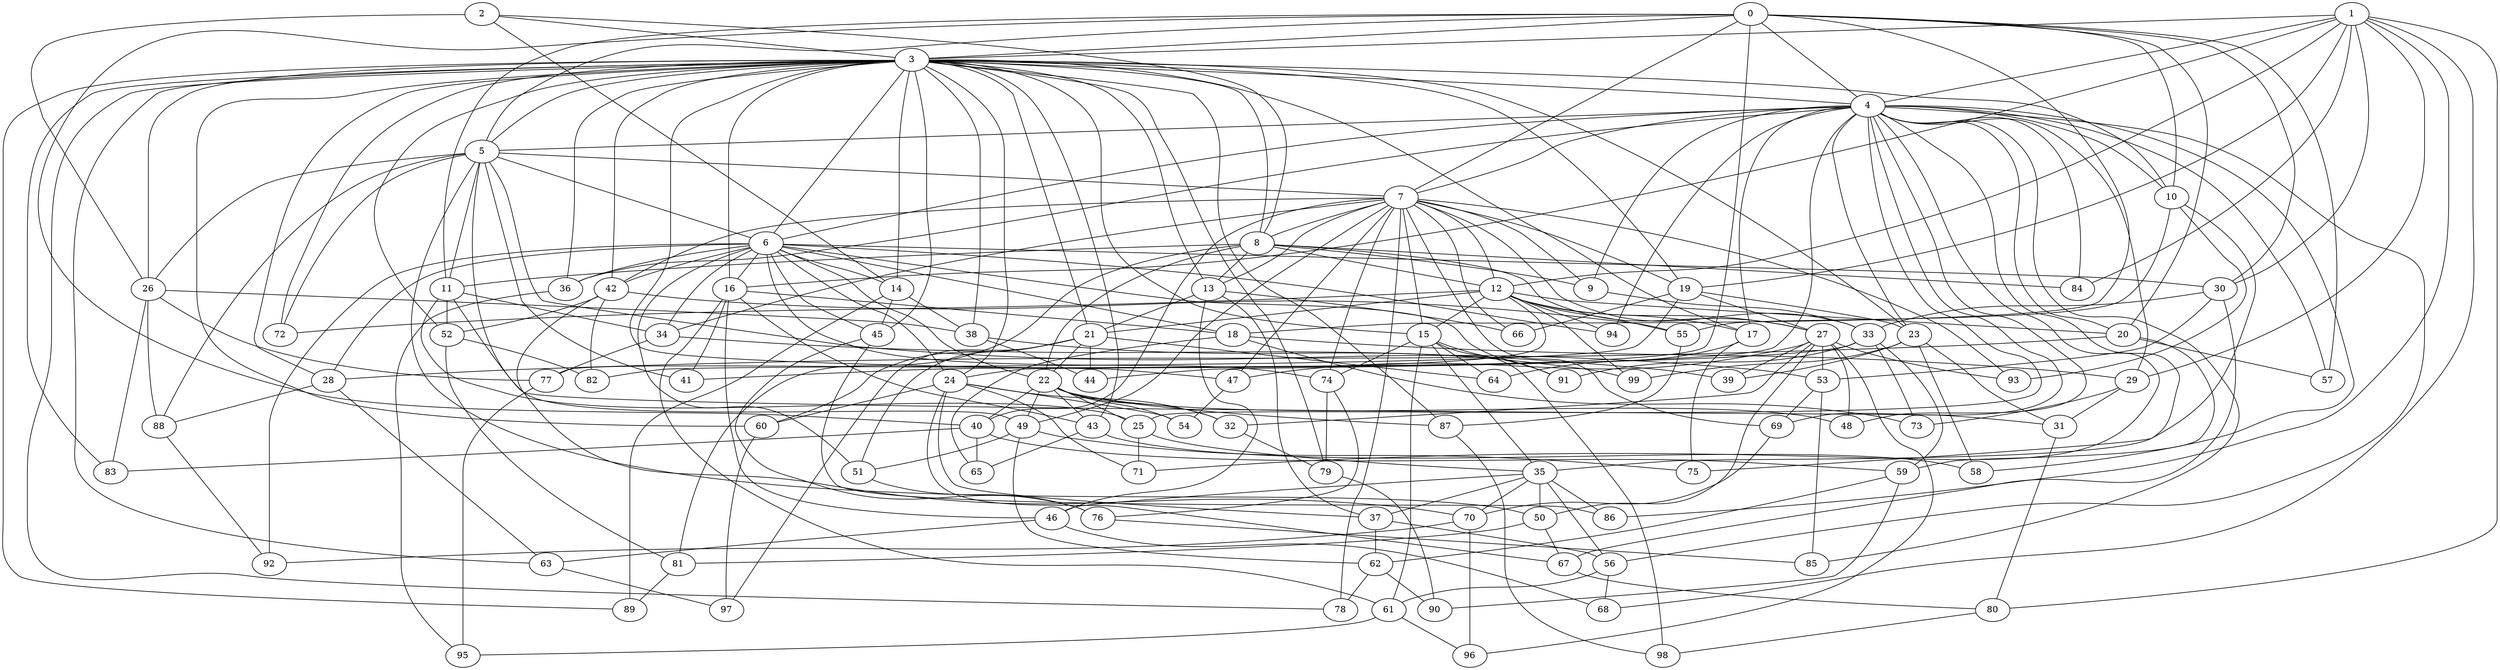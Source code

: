 strict graph "barabasi_albert_graph(100,3)" {
0;
1;
2;
3;
4;
5;
6;
7;
8;
9;
10;
11;
12;
13;
14;
15;
16;
17;
18;
19;
20;
21;
22;
23;
24;
25;
26;
27;
28;
29;
30;
31;
32;
33;
34;
35;
36;
37;
38;
39;
40;
41;
42;
43;
44;
45;
46;
47;
48;
49;
50;
51;
52;
53;
54;
55;
56;
57;
58;
59;
60;
61;
62;
63;
64;
65;
66;
67;
68;
69;
70;
71;
72;
73;
74;
75;
76;
77;
78;
79;
80;
81;
82;
83;
84;
85;
86;
87;
88;
89;
90;
91;
92;
93;
94;
95;
96;
97;
98;
99;
0 -- 3  [is_available=True, prob="0.353692035718"];
0 -- 4  [is_available=True, prob="0.820473157103"];
0 -- 5  [is_available=True, prob="0.239355552521"];
0 -- 7  [is_available=True, prob="0.876767616951"];
0 -- 40  [is_available=True, prob="0.33400037649"];
0 -- 10  [is_available=True, prob="0.713434480933"];
0 -- 11  [is_available=True, prob="1.0"];
0 -- 18  [is_available=True, prob="0.917041112291"];
0 -- 20  [is_available=True, prob="0.043168856378"];
0 -- 24  [is_available=True, prob="0.631572242409"];
0 -- 57  [is_available=True, prob="0.462092977515"];
0 -- 30  [is_available=True, prob="0.200813213759"];
1 -- 80  [is_available=True, prob="1.0"];
1 -- 3  [is_available=True, prob="0.719840166079"];
1 -- 4  [is_available=True, prob="0.535914351716"];
1 -- 12  [is_available=True, prob="1.0"];
1 -- 16  [is_available=True, prob="0.802940424644"];
1 -- 19  [is_available=True, prob="0.461748156524"];
1 -- 84  [is_available=True, prob="0.794121440274"];
1 -- 86  [is_available=True, prob="0.749256099445"];
1 -- 68  [is_available=True, prob="0.859049168193"];
1 -- 29  [is_available=True, prob="0.38056667757"];
1 -- 30  [is_available=True, prob="0.340649315112"];
2 -- 8  [is_available=True, prob="0.107736164192"];
2 -- 26  [is_available=True, prob="1.0"];
2 -- 3  [is_available=True, prob="0.868020273428"];
2 -- 14  [is_available=True, prob="0.228542050949"];
3 -- 4  [is_available=True, prob="0.431556492768"];
3 -- 5  [is_available=True, prob="0.811700890086"];
3 -- 6  [is_available=True, prob="0.323666783009"];
3 -- 8  [is_available=True, prob="0.833159297012"];
3 -- 10  [is_available=True, prob="0.286820700565"];
3 -- 13  [is_available=True, prob="0.389265970315"];
3 -- 14  [is_available=True, prob="0.658665550821"];
3 -- 15  [is_available=True, prob="1.0"];
3 -- 16  [is_available=True, prob="0.759183089714"];
3 -- 17  [is_available=True, prob="0.526439498907"];
3 -- 19  [is_available=True, prob="0.760550629298"];
3 -- 21  [is_available=True, prob="0.374674273664"];
3 -- 23  [is_available=True, prob="0.383323380355"];
3 -- 24  [is_available=True, prob="0.996349767717"];
3 -- 26  [is_available=True, prob="0.0939554709791"];
3 -- 28  [is_available=True, prob="1.0"];
3 -- 36  [is_available=True, prob="1.0"];
3 -- 38  [is_available=True, prob="0.338452268993"];
3 -- 42  [is_available=True, prob="0.621436871962"];
3 -- 43  [is_available=True, prob="0.447967197827"];
3 -- 45  [is_available=True, prob="0.721804853637"];
3 -- 47  [is_available=True, prob="1.0"];
3 -- 52  [is_available=True, prob="0.201407168284"];
3 -- 60  [is_available=True, prob="0.710967103605"];
3 -- 63  [is_available=True, prob="0.498353540373"];
3 -- 72  [is_available=True, prob="0.369434158101"];
3 -- 78  [is_available=True, prob="0.526249123718"];
3 -- 79  [is_available=True, prob="0.277549335345"];
3 -- 83  [is_available=True, prob="0.544492277269"];
3 -- 87  [is_available=True, prob="1.0"];
3 -- 89  [is_available=True, prob="0.726371246402"];
4 -- 5  [is_available=True, prob="0.00967006784767"];
4 -- 6  [is_available=True, prob="0.737973192955"];
4 -- 7  [is_available=True, prob="0.456699420477"];
4 -- 9  [is_available=True, prob="0.798939993026"];
4 -- 10  [is_available=True, prob="0.091205823124"];
4 -- 17  [is_available=True, prob="0.00210064231097"];
4 -- 20  [is_available=True, prob="1.0"];
4 -- 23  [is_available=True, prob="1.0"];
4 -- 25  [is_available=True, prob="0.229218921128"];
4 -- 29  [is_available=True, prob="1.0"];
4 -- 36  [is_available=True, prob="0.35586225934"];
4 -- 44  [is_available=True, prob="1.0"];
4 -- 48  [is_available=True, prob="0.381612168761"];
4 -- 56  [is_available=True, prob="1.0"];
4 -- 57  [is_available=True, prob="1.0"];
4 -- 58  [is_available=True, prob="0.0569116334971"];
4 -- 69  [is_available=True, prob="1.0"];
4 -- 71  [is_available=True, prob="0.255297165873"];
4 -- 75  [is_available=True, prob="0.524254578397"];
4 -- 84  [is_available=True, prob="0.757732715928"];
4 -- 85  [is_available=True, prob="0.255172624465"];
4 -- 94  [is_available=True, prob="0.537571975228"];
5 -- 6  [is_available=True, prob="1.0"];
5 -- 7  [is_available=True, prob="1.0"];
5 -- 72  [is_available=True, prob="1.0"];
5 -- 41  [is_available=True, prob="0.934990578129"];
5 -- 11  [is_available=True, prob="0.0424901926225"];
5 -- 49  [is_available=True, prob="0.75952192767"];
5 -- 50  [is_available=True, prob="1.0"];
5 -- 53  [is_available=True, prob="0.680628596914"];
5 -- 88  [is_available=True, prob="0.0198394993416"];
5 -- 26  [is_available=True, prob="0.00263648369693"];
6 -- 34  [is_available=True, prob="0.230784895122"];
6 -- 92  [is_available=True, prob="0.787914389435"];
6 -- 42  [is_available=True, prob="0.287799116525"];
6 -- 45  [is_available=True, prob="0.906833919223"];
6 -- 14  [is_available=True, prob="0.221460024854"];
6 -- 16  [is_available=True, prob="1.0"];
6 -- 18  [is_available=True, prob="1.0"];
6 -- 51  [is_available=True, prob="0.420751268053"];
6 -- 94  [is_available=True, prob="0.402455371384"];
6 -- 22  [is_available=True, prob="0.379781308281"];
6 -- 24  [is_available=True, prob="0.388312422104"];
6 -- 36  [is_available=True, prob="1.0"];
6 -- 91  [is_available=True, prob="0.691973572262"];
6 -- 28  [is_available=True, prob="0.841767867363"];
6 -- 74  [is_available=True, prob="1.0"];
6 -- 30  [is_available=True, prob="0.28629059935"];
7 -- 33  [is_available=True, prob="0.0227887589009"];
7 -- 34  [is_available=True, prob="1.0"];
7 -- 93  [is_available=True, prob="1.0"];
7 -- 49  [is_available=True, prob="1.0"];
7 -- 8  [is_available=True, prob="0.0754946847756"];
7 -- 9  [is_available=True, prob="0.00704868817557"];
7 -- 42  [is_available=True, prob="0.679751076828"];
7 -- 12  [is_available=True, prob="1.0"];
7 -- 13  [is_available=True, prob="1.0"];
7 -- 78  [is_available=True, prob="0.841035494235"];
7 -- 15  [is_available=True, prob="0.745576693492"];
7 -- 40  [is_available=True, prob="1.0"];
7 -- 19  [is_available=True, prob="0.174119815223"];
7 -- 66  [is_available=True, prob="0.374504503051"];
7 -- 47  [is_available=True, prob="0.922674189604"];
7 -- 74  [is_available=True, prob="1.0"];
7 -- 69  [is_available=True, prob="1.0"];
8 -- 9  [is_available=True, prob="0.255324252029"];
8 -- 11  [is_available=True, prob="0.0584296023078"];
8 -- 12  [is_available=True, prob="0.125948356418"];
8 -- 13  [is_available=True, prob="0.206884824598"];
8 -- 81  [is_available=True, prob="1.0"];
8 -- 84  [is_available=True, prob="0.612914261474"];
8 -- 22  [is_available=True, prob="0.763025145037"];
8 -- 27  [is_available=True, prob="0.170612295746"];
9 -- 33  [is_available=True, prob="0.565003050866"];
10 -- 35  [is_available=True, prob="1.0"];
10 -- 55  [is_available=True, prob="0.0428562520843"];
10 -- 93  [is_available=True, prob="0.878728425055"];
11 -- 34  [is_available=True, prob="0.0022891287645"];
11 -- 52  [is_available=True, prob="1.0"];
11 -- 25  [is_available=True, prob="0.750269682663"];
11 -- 31  [is_available=True, prob="0.0978714646953"];
12 -- 99  [is_available=True, prob="1.0"];
12 -- 77  [is_available=True, prob="0.275059102969"];
12 -- 15  [is_available=True, prob="1.0"];
12 -- 17  [is_available=True, prob="0.829982436264"];
12 -- 20  [is_available=True, prob="0.594412172933"];
12 -- 21  [is_available=True, prob="0.583734498244"];
12 -- 55  [is_available=True, prob="1.0"];
12 -- 72  [is_available=True, prob="1.0"];
12 -- 27  [is_available=True, prob="1.0"];
12 -- 94  [is_available=True, prob="1.0"];
13 -- 66  [is_available=True, prob="0.995191515192"];
13 -- 37  [is_available=True, prob="1.0"];
13 -- 46  [is_available=True, prob="1.0"];
13 -- 21  [is_available=True, prob="0.487102846755"];
14 -- 38  [is_available=True, prob="0.378207932265"];
14 -- 45  [is_available=True, prob="0.553760501421"];
14 -- 89  [is_available=True, prob="0.626817243125"];
15 -- 64  [is_available=True, prob="0.778639743485"];
15 -- 98  [is_available=True, prob="0.148896285139"];
15 -- 35  [is_available=True, prob="0.849301792403"];
15 -- 74  [is_available=True, prob="0.04667555222"];
15 -- 91  [is_available=True, prob="0.328219873998"];
15 -- 61  [is_available=True, prob="1.0"];
16 -- 41  [is_available=True, prob="0.0173422019707"];
16 -- 43  [is_available=True, prob="0.656279087776"];
16 -- 46  [is_available=True, prob="1.0"];
16 -- 18  [is_available=True, prob="0.552087368045"];
16 -- 61  [is_available=True, prob="0.590291800808"];
17 -- 64  [is_available=True, prob="0.441516499079"];
17 -- 75  [is_available=True, prob="1.0"];
18 -- 65  [is_available=True, prob="0.248703281466"];
18 -- 73  [is_available=True, prob="0.0255825070492"];
18 -- 29  [is_available=True, prob="0.96092336735"];
19 -- 66  [is_available=True, prob="0.163124714569"];
19 -- 82  [is_available=True, prob="1.0"];
19 -- 23  [is_available=True, prob="0.467536712875"];
19 -- 27  [is_available=True, prob="0.0999116843429"];
20 -- 57  [is_available=True, prob="0.626829366196"];
20 -- 59  [is_available=True, prob="0.633757497038"];
20 -- 28  [is_available=True, prob="0.0776541935889"];
21 -- 64  [is_available=True, prob="0.482730406374"];
21 -- 97  [is_available=True, prob="0.337627759648"];
21 -- 44  [is_available=True, prob="0.0116616234878"];
21 -- 51  [is_available=True, prob="1.0"];
21 -- 22  [is_available=True, prob="0.499461927153"];
21 -- 60  [is_available=True, prob="0.323209165014"];
22 -- 32  [is_available=True, prob="0.588629223945"];
22 -- 49  [is_available=True, prob="0.531056361037"];
22 -- 43  [is_available=True, prob="0.0636368443057"];
22 -- 48  [is_available=True, prob="0.942709025034"];
22 -- 40  [is_available=True, prob="0.02773225467"];
22 -- 54  [is_available=True, prob="1.0"];
22 -- 87  [is_available=True, prob="0.520389218667"];
22 -- 25  [is_available=True, prob="0.974856949155"];
23 -- 39  [is_available=True, prob="0.486244545447"];
23 -- 99  [is_available=True, prob="0.663409188642"];
23 -- 58  [is_available=True, prob="1.0"];
23 -- 31  [is_available=True, prob="1.0"];
24 -- 32  [is_available=True, prob="0.747058023208"];
24 -- 37  [is_available=True, prob="1.0"];
24 -- 71  [is_available=True, prob="0.368351204478"];
24 -- 67  [is_available=True, prob="0.306822345327"];
24 -- 54  [is_available=True, prob="0.47293950659"];
24 -- 60  [is_available=True, prob="0.574211179884"];
25 -- 35  [is_available=True, prob="0.395216258616"];
25 -- 71  [is_available=True, prob="1.0"];
26 -- 38  [is_available=True, prob="0.68606845555"];
26 -- 77  [is_available=True, prob="0.547232188469"];
26 -- 83  [is_available=True, prob="1.0"];
26 -- 88  [is_available=True, prob="0.27932661598"];
27 -- 32  [is_available=True, prob="0.526920462874"];
27 -- 96  [is_available=True, prob="0.0511520346637"];
27 -- 39  [is_available=True, prob="1.0"];
27 -- 47  [is_available=True, prob="1.0"];
27 -- 48  [is_available=True, prob="0.263770111261"];
27 -- 50  [is_available=True, prob="1.0"];
27 -- 53  [is_available=True, prob="0.687696629857"];
27 -- 93  [is_available=True, prob="0.404272781737"];
28 -- 88  [is_available=True, prob="0.543237366494"];
28 -- 63  [is_available=True, prob="0.171802234574"];
29 -- 73  [is_available=True, prob="0.501697910763"];
29 -- 31  [is_available=True, prob="0.305556768189"];
30 -- 67  [is_available=True, prob="0.535699389803"];
30 -- 33  [is_available=True, prob="1.0"];
30 -- 53  [is_available=True, prob="0.895331869423"];
31 -- 80  [is_available=True, prob="0.452418690303"];
32 -- 79  [is_available=True, prob="1.0"];
33 -- 91  [is_available=True, prob="1.0"];
33 -- 41  [is_available=True, prob="0.681417818983"];
33 -- 73  [is_available=True, prob="0.197300544967"];
33 -- 59  [is_available=True, prob="0.302450746525"];
34 -- 39  [is_available=True, prob="0.676614469615"];
34 -- 77  [is_available=True, prob="0.503696630874"];
35 -- 37  [is_available=True, prob="0.655341942685"];
35 -- 70  [is_available=True, prob="0.621624356965"];
35 -- 46  [is_available=True, prob="0.0952088508632"];
35 -- 50  [is_available=True, prob="0.251163052501"];
35 -- 86  [is_available=True, prob="0.842144279352"];
35 -- 56  [is_available=True, prob="1.0"];
36 -- 95  [is_available=True, prob="0.259574898502"];
37 -- 56  [is_available=True, prob="0.371140473516"];
37 -- 62  [is_available=True, prob="0.0852875414732"];
38 -- 99  [is_available=True, prob="0.391627394451"];
38 -- 44  [is_available=True, prob="0.450854316754"];
40 -- 65  [is_available=True, prob="1.0"];
40 -- 83  [is_available=True, prob="0.710191110794"];
40 -- 59  [is_available=True, prob="0.667254581583"];
42 -- 70  [is_available=True, prob="1.0"];
42 -- 82  [is_available=True, prob="1.0"];
42 -- 52  [is_available=True, prob="0.903092979528"];
42 -- 55  [is_available=True, prob="1.0"];
43 -- 65  [is_available=True, prob="1.0"];
43 -- 58  [is_available=True, prob="0.636277093659"];
45 -- 86  [is_available=True, prob="1.0"];
45 -- 76  [is_available=True, prob="0.866598505085"];
46 -- 68  [is_available=True, prob="1.0"];
46 -- 63  [is_available=True, prob="0.271350172964"];
47 -- 54  [is_available=True, prob="0.212906030754"];
49 -- 75  [is_available=True, prob="1.0"];
49 -- 51  [is_available=True, prob="1.0"];
49 -- 62  [is_available=True, prob="0.684346434995"];
50 -- 81  [is_available=True, prob="0.612588857585"];
50 -- 67  [is_available=True, prob="1.0"];
51 -- 76  [is_available=True, prob="1.0"];
52 -- 81  [is_available=True, prob="1.0"];
52 -- 82  [is_available=True, prob="1.0"];
53 -- 85  [is_available=True, prob="0.0313056684132"];
53 -- 69  [is_available=True, prob="0.18035066175"];
55 -- 87  [is_available=True, prob="0.601169656322"];
56 -- 68  [is_available=True, prob="0.420997778236"];
56 -- 61  [is_available=True, prob="0.0499348164561"];
59 -- 90  [is_available=True, prob="0.742128452472"];
59 -- 62  [is_available=True, prob="0.384826940835"];
60 -- 97  [is_available=True, prob="0.49116550645"];
61 -- 95  [is_available=True, prob="0.988078236809"];
61 -- 96  [is_available=True, prob="1.0"];
62 -- 90  [is_available=True, prob="0.146812781839"];
62 -- 78  [is_available=True, prob="0.687125115267"];
63 -- 97  [is_available=True, prob="1.0"];
67 -- 80  [is_available=True, prob="0.328452216278"];
69 -- 70  [is_available=True, prob="0.883334962573"];
70 -- 96  [is_available=True, prob="0.354796185697"];
70 -- 92  [is_available=True, prob="1.0"];
74 -- 79  [is_available=True, prob="1.0"];
74 -- 76  [is_available=True, prob="1.0"];
76 -- 85  [is_available=True, prob="0.494797759319"];
77 -- 95  [is_available=True, prob="0.782684878088"];
79 -- 90  [is_available=True, prob="0.663917846921"];
80 -- 98  [is_available=True, prob="0.093464278981"];
81 -- 89  [is_available=True, prob="0.540037978493"];
87 -- 98  [is_available=True, prob="0.85477029848"];
88 -- 92  [is_available=True, prob="0.858826346429"];
}
